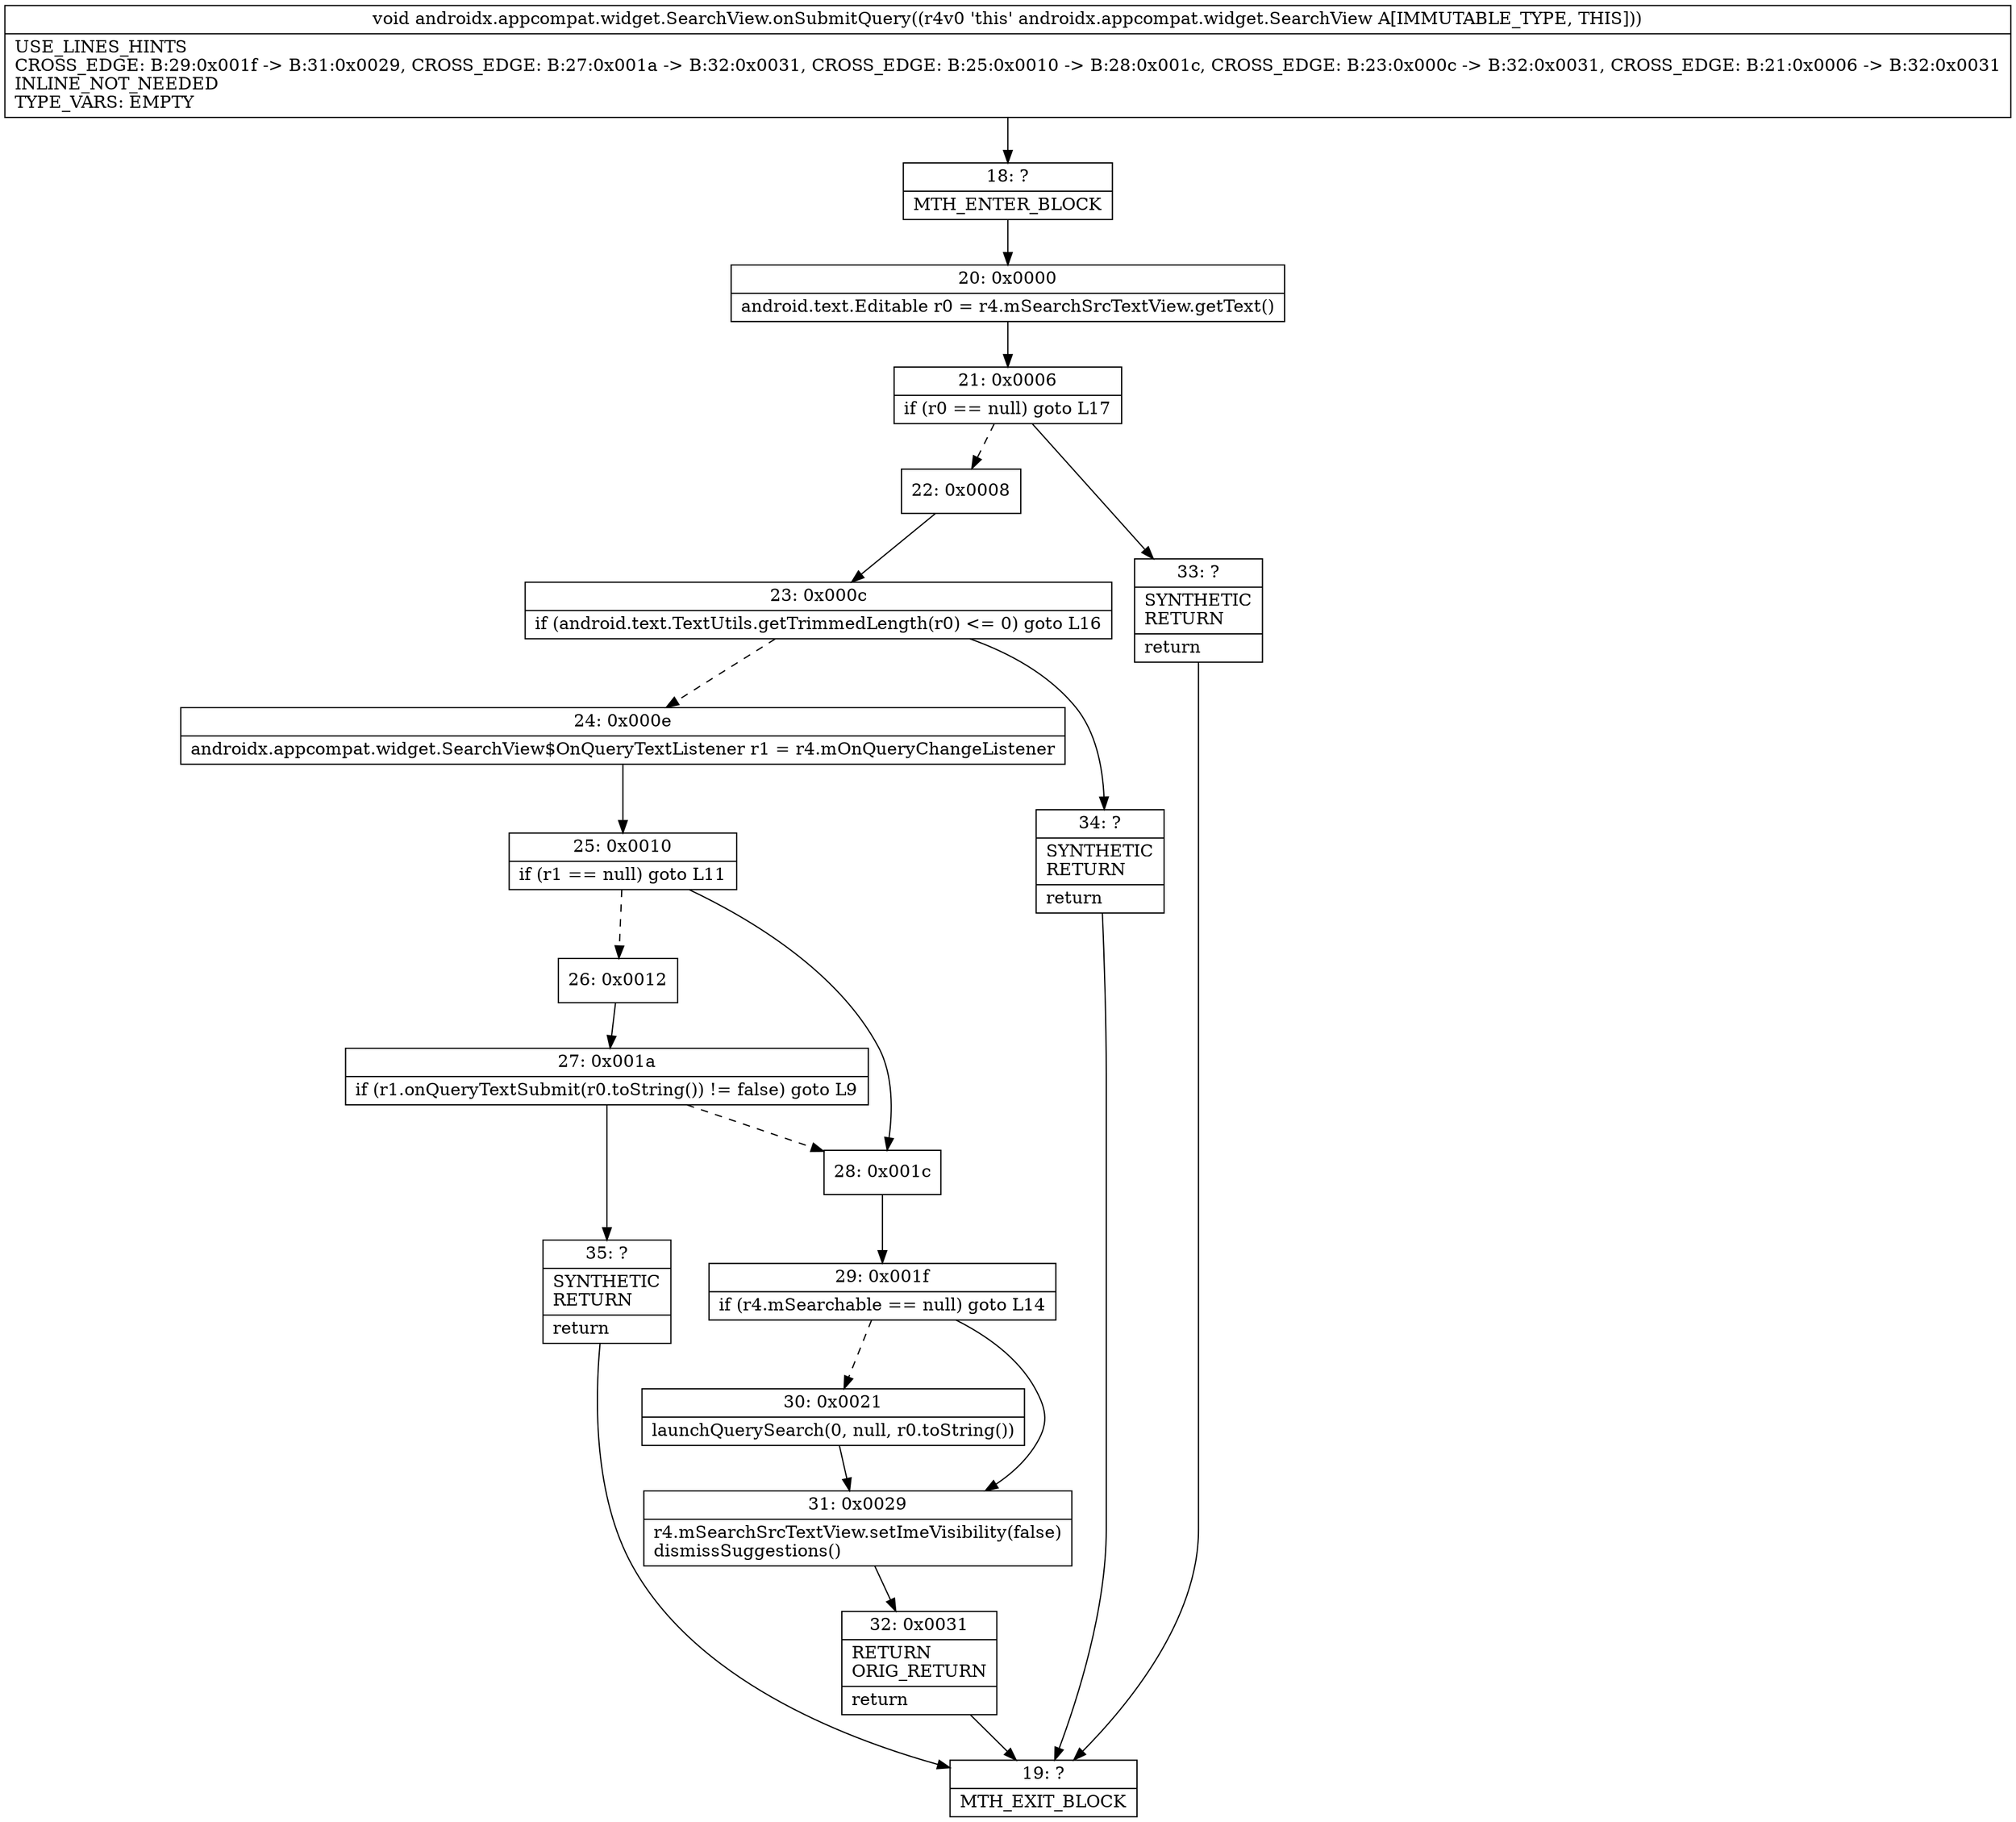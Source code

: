 digraph "CFG forandroidx.appcompat.widget.SearchView.onSubmitQuery()V" {
Node_18 [shape=record,label="{18\:\ ?|MTH_ENTER_BLOCK\l}"];
Node_20 [shape=record,label="{20\:\ 0x0000|android.text.Editable r0 = r4.mSearchSrcTextView.getText()\l}"];
Node_21 [shape=record,label="{21\:\ 0x0006|if (r0 == null) goto L17\l}"];
Node_22 [shape=record,label="{22\:\ 0x0008}"];
Node_23 [shape=record,label="{23\:\ 0x000c|if (android.text.TextUtils.getTrimmedLength(r0) \<= 0) goto L16\l}"];
Node_24 [shape=record,label="{24\:\ 0x000e|androidx.appcompat.widget.SearchView$OnQueryTextListener r1 = r4.mOnQueryChangeListener\l}"];
Node_25 [shape=record,label="{25\:\ 0x0010|if (r1 == null) goto L11\l}"];
Node_26 [shape=record,label="{26\:\ 0x0012}"];
Node_27 [shape=record,label="{27\:\ 0x001a|if (r1.onQueryTextSubmit(r0.toString()) != false) goto L9\l}"];
Node_35 [shape=record,label="{35\:\ ?|SYNTHETIC\lRETURN\l|return\l}"];
Node_19 [shape=record,label="{19\:\ ?|MTH_EXIT_BLOCK\l}"];
Node_28 [shape=record,label="{28\:\ 0x001c}"];
Node_29 [shape=record,label="{29\:\ 0x001f|if (r4.mSearchable == null) goto L14\l}"];
Node_30 [shape=record,label="{30\:\ 0x0021|launchQuerySearch(0, null, r0.toString())\l}"];
Node_31 [shape=record,label="{31\:\ 0x0029|r4.mSearchSrcTextView.setImeVisibility(false)\ldismissSuggestions()\l}"];
Node_32 [shape=record,label="{32\:\ 0x0031|RETURN\lORIG_RETURN\l|return\l}"];
Node_34 [shape=record,label="{34\:\ ?|SYNTHETIC\lRETURN\l|return\l}"];
Node_33 [shape=record,label="{33\:\ ?|SYNTHETIC\lRETURN\l|return\l}"];
MethodNode[shape=record,label="{void androidx.appcompat.widget.SearchView.onSubmitQuery((r4v0 'this' androidx.appcompat.widget.SearchView A[IMMUTABLE_TYPE, THIS]))  | USE_LINES_HINTS\lCROSS_EDGE: B:29:0x001f \-\> B:31:0x0029, CROSS_EDGE: B:27:0x001a \-\> B:32:0x0031, CROSS_EDGE: B:25:0x0010 \-\> B:28:0x001c, CROSS_EDGE: B:23:0x000c \-\> B:32:0x0031, CROSS_EDGE: B:21:0x0006 \-\> B:32:0x0031\lINLINE_NOT_NEEDED\lTYPE_VARS: EMPTY\l}"];
MethodNode -> Node_18;Node_18 -> Node_20;
Node_20 -> Node_21;
Node_21 -> Node_22[style=dashed];
Node_21 -> Node_33;
Node_22 -> Node_23;
Node_23 -> Node_24[style=dashed];
Node_23 -> Node_34;
Node_24 -> Node_25;
Node_25 -> Node_26[style=dashed];
Node_25 -> Node_28;
Node_26 -> Node_27;
Node_27 -> Node_28[style=dashed];
Node_27 -> Node_35;
Node_35 -> Node_19;
Node_28 -> Node_29;
Node_29 -> Node_30[style=dashed];
Node_29 -> Node_31;
Node_30 -> Node_31;
Node_31 -> Node_32;
Node_32 -> Node_19;
Node_34 -> Node_19;
Node_33 -> Node_19;
}

